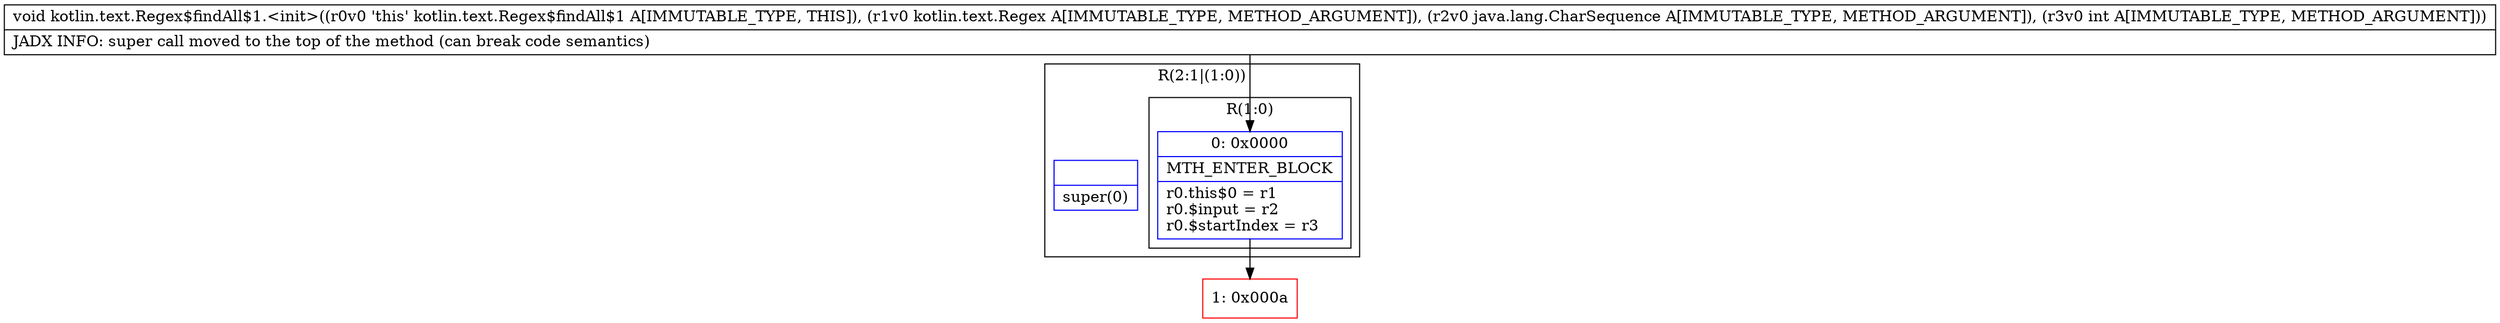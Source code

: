 digraph "CFG forkotlin.text.Regex$findAll$1.\<init\>(Lkotlin\/text\/Regex;Ljava\/lang\/CharSequence;I)V" {
subgraph cluster_Region_1498546286 {
label = "R(2:1|(1:0))";
node [shape=record,color=blue];
Node_InsnContainer_935023436 [shape=record,label="{|super(0)\l}"];
subgraph cluster_Region_2136646256 {
label = "R(1:0)";
node [shape=record,color=blue];
Node_0 [shape=record,label="{0\:\ 0x0000|MTH_ENTER_BLOCK\l|r0.this$0 = r1\lr0.$input = r2\lr0.$startIndex = r3\l}"];
}
}
Node_1 [shape=record,color=red,label="{1\:\ 0x000a}"];
MethodNode[shape=record,label="{void kotlin.text.Regex$findAll$1.\<init\>((r0v0 'this' kotlin.text.Regex$findAll$1 A[IMMUTABLE_TYPE, THIS]), (r1v0 kotlin.text.Regex A[IMMUTABLE_TYPE, METHOD_ARGUMENT]), (r2v0 java.lang.CharSequence A[IMMUTABLE_TYPE, METHOD_ARGUMENT]), (r3v0 int A[IMMUTABLE_TYPE, METHOD_ARGUMENT]))  | JADX INFO: super call moved to the top of the method (can break code semantics)\l}"];
MethodNode -> Node_0;
Node_0 -> Node_1;
}

